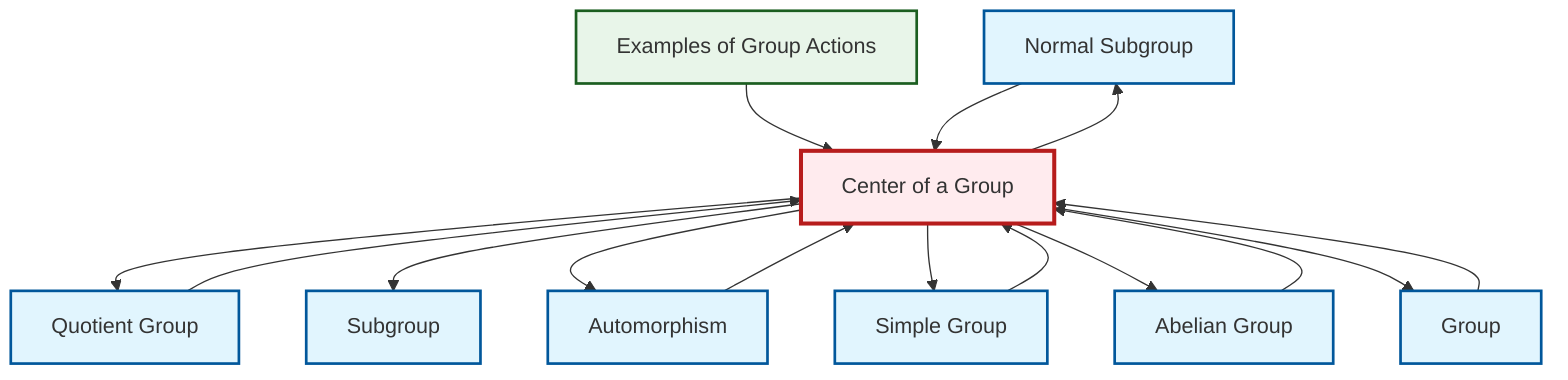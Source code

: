 graph TD
    classDef definition fill:#e1f5fe,stroke:#01579b,stroke-width:2px
    classDef theorem fill:#f3e5f5,stroke:#4a148c,stroke-width:2px
    classDef axiom fill:#fff3e0,stroke:#e65100,stroke-width:2px
    classDef example fill:#e8f5e9,stroke:#1b5e20,stroke-width:2px
    classDef current fill:#ffebee,stroke:#b71c1c,stroke-width:3px
    def-normal-subgroup["Normal Subgroup"]:::definition
    def-center-of-group["Center of a Group"]:::definition
    def-subgroup["Subgroup"]:::definition
    ex-group-action-examples["Examples of Group Actions"]:::example
    def-abelian-group["Abelian Group"]:::definition
    def-quotient-group["Quotient Group"]:::definition
    def-group["Group"]:::definition
    def-simple-group["Simple Group"]:::definition
    def-automorphism["Automorphism"]:::definition
    def-simple-group --> def-center-of-group
    def-abelian-group --> def-center-of-group
    def-automorphism --> def-center-of-group
    def-center-of-group --> def-quotient-group
    def-center-of-group --> def-subgroup
    def-group --> def-center-of-group
    def-center-of-group --> def-normal-subgroup
    def-center-of-group --> def-automorphism
    def-center-of-group --> def-simple-group
    ex-group-action-examples --> def-center-of-group
    def-center-of-group --> def-abelian-group
    def-normal-subgroup --> def-center-of-group
    def-quotient-group --> def-center-of-group
    def-center-of-group --> def-group
    class def-center-of-group current
